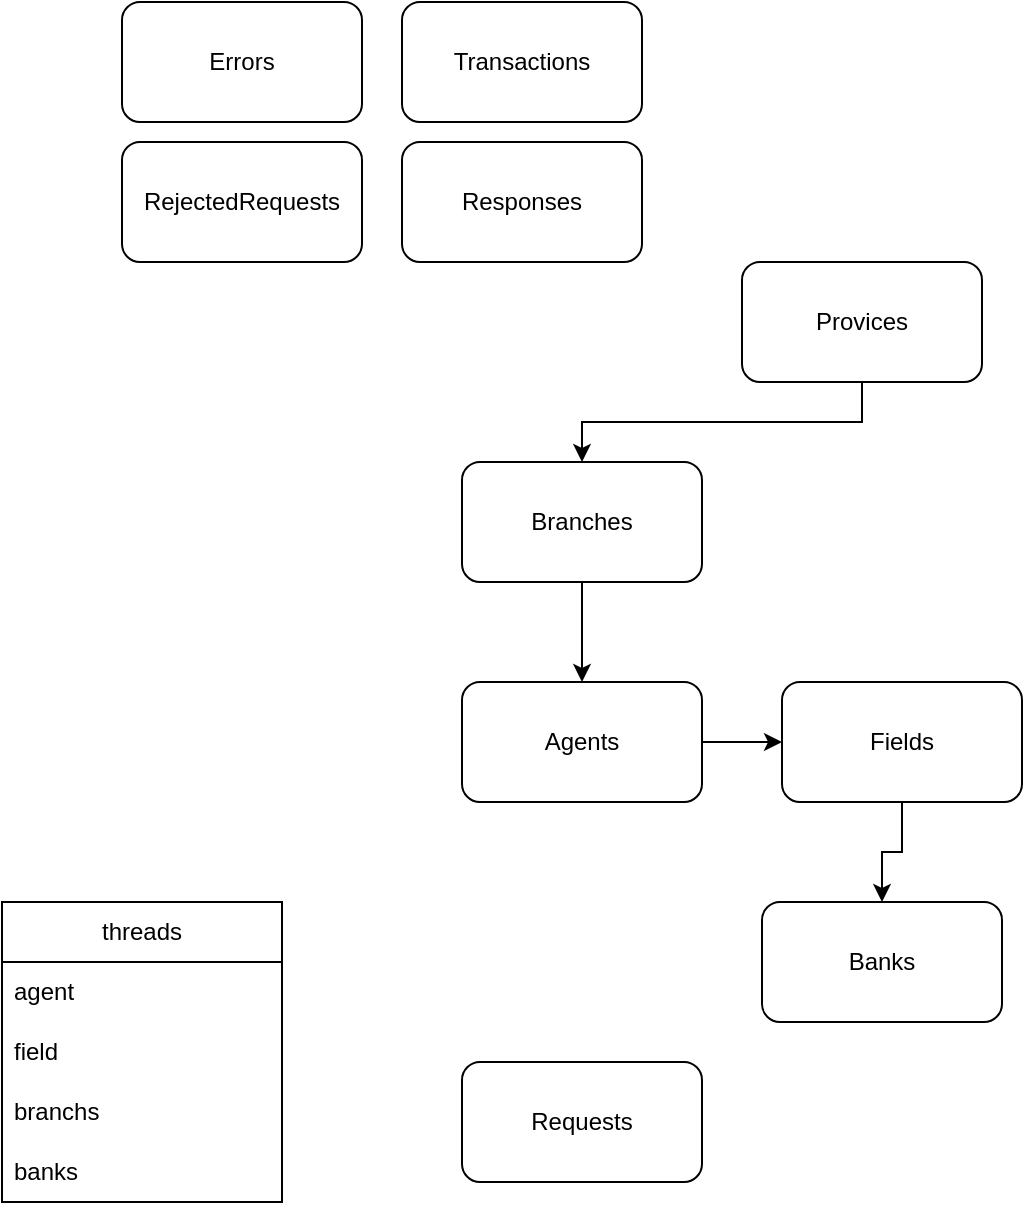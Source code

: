 <mxfile version="20.7.4" type="github">
  <diagram id="D0O1QcDE5sdf8o6SN77m" name="Page-1">
    <mxGraphModel dx="555" dy="876" grid="1" gridSize="10" guides="1" tooltips="1" connect="1" arrows="1" fold="1" page="1" pageScale="1" pageWidth="1100" pageHeight="850" math="0" shadow="0">
      <root>
        <mxCell id="0" />
        <mxCell id="1" parent="0" />
        <mxCell id="mUQ89pOIE3qHFXRQj9m6-72" value="Requests" style="rounded=1;whiteSpace=wrap;html=1;" vertex="1" parent="1">
          <mxGeometry x="400" y="580" width="120" height="60" as="geometry" />
        </mxCell>
        <mxCell id="mUQ89pOIE3qHFXRQj9m6-74" value="Responses" style="rounded=1;whiteSpace=wrap;html=1;" vertex="1" parent="1">
          <mxGeometry x="370" y="120" width="120" height="60" as="geometry" />
        </mxCell>
        <mxCell id="mUQ89pOIE3qHFXRQj9m6-89" style="edgeStyle=orthogonalEdgeStyle;rounded=0;orthogonalLoop=1;jettySize=auto;html=1;exitX=0.5;exitY=1;exitDx=0;exitDy=0;entryX=0.5;entryY=0;entryDx=0;entryDy=0;" edge="1" parent="1" source="mUQ89pOIE3qHFXRQj9m6-75" target="mUQ89pOIE3qHFXRQj9m6-76">
          <mxGeometry relative="1" as="geometry" />
        </mxCell>
        <mxCell id="mUQ89pOIE3qHFXRQj9m6-75" value="Fields" style="rounded=1;whiteSpace=wrap;html=1;" vertex="1" parent="1">
          <mxGeometry x="560" y="390" width="120" height="60" as="geometry" />
        </mxCell>
        <mxCell id="mUQ89pOIE3qHFXRQj9m6-76" value="Banks" style="rounded=1;whiteSpace=wrap;html=1;" vertex="1" parent="1">
          <mxGeometry x="550" y="500" width="120" height="60" as="geometry" />
        </mxCell>
        <mxCell id="mUQ89pOIE3qHFXRQj9m6-86" style="edgeStyle=orthogonalEdgeStyle;rounded=0;orthogonalLoop=1;jettySize=auto;html=1;exitX=1;exitY=0.5;exitDx=0;exitDy=0;entryX=0;entryY=0.5;entryDx=0;entryDy=0;" edge="1" parent="1" source="mUQ89pOIE3qHFXRQj9m6-77" target="mUQ89pOIE3qHFXRQj9m6-75">
          <mxGeometry relative="1" as="geometry" />
        </mxCell>
        <mxCell id="mUQ89pOIE3qHFXRQj9m6-77" value="Agents" style="rounded=1;whiteSpace=wrap;html=1;" vertex="1" parent="1">
          <mxGeometry x="400" y="390" width="120" height="60" as="geometry" />
        </mxCell>
        <mxCell id="mUQ89pOIE3qHFXRQj9m6-91" style="edgeStyle=orthogonalEdgeStyle;rounded=0;orthogonalLoop=1;jettySize=auto;html=1;exitX=0.5;exitY=1;exitDx=0;exitDy=0;entryX=0.5;entryY=0;entryDx=0;entryDy=0;" edge="1" parent="1" source="mUQ89pOIE3qHFXRQj9m6-78" target="mUQ89pOIE3qHFXRQj9m6-77">
          <mxGeometry relative="1" as="geometry" />
        </mxCell>
        <mxCell id="mUQ89pOIE3qHFXRQj9m6-78" value="Branches" style="rounded=1;whiteSpace=wrap;html=1;" vertex="1" parent="1">
          <mxGeometry x="400" y="280" width="120" height="60" as="geometry" />
        </mxCell>
        <mxCell id="mUQ89pOIE3qHFXRQj9m6-92" style="edgeStyle=orthogonalEdgeStyle;rounded=0;orthogonalLoop=1;jettySize=auto;html=1;exitX=0.5;exitY=1;exitDx=0;exitDy=0;entryX=0.5;entryY=0;entryDx=0;entryDy=0;" edge="1" parent="1" source="mUQ89pOIE3qHFXRQj9m6-79" target="mUQ89pOIE3qHFXRQj9m6-78">
          <mxGeometry relative="1" as="geometry" />
        </mxCell>
        <mxCell id="mUQ89pOIE3qHFXRQj9m6-79" value="Provices" style="rounded=1;whiteSpace=wrap;html=1;" vertex="1" parent="1">
          <mxGeometry x="540" y="180" width="120" height="60" as="geometry" />
        </mxCell>
        <mxCell id="mUQ89pOIE3qHFXRQj9m6-80" value="Transactions" style="rounded=1;whiteSpace=wrap;html=1;" vertex="1" parent="1">
          <mxGeometry x="370" y="50" width="120" height="60" as="geometry" />
        </mxCell>
        <mxCell id="mUQ89pOIE3qHFXRQj9m6-81" value="Errors" style="rounded=1;whiteSpace=wrap;html=1;" vertex="1" parent="1">
          <mxGeometry x="230" y="50" width="120" height="60" as="geometry" />
        </mxCell>
        <mxCell id="mUQ89pOIE3qHFXRQj9m6-82" value="RejectedRequests" style="rounded=1;whiteSpace=wrap;html=1;" vertex="1" parent="1">
          <mxGeometry x="230" y="120" width="120" height="60" as="geometry" />
        </mxCell>
        <mxCell id="mUQ89pOIE3qHFXRQj9m6-93" value="&lt;span&gt;threads&lt;/span&gt;" style="swimlane;fontStyle=0;childLayout=stackLayout;horizontal=1;startSize=30;horizontalStack=0;resizeParent=1;resizeParentMax=0;resizeLast=0;collapsible=1;marginBottom=0;whiteSpace=wrap;html=1;" vertex="1" parent="1">
          <mxGeometry x="170" y="500" width="140" height="150" as="geometry" />
        </mxCell>
        <mxCell id="mUQ89pOIE3qHFXRQj9m6-94" value="agent" style="text;strokeColor=none;fillColor=none;align=left;verticalAlign=middle;spacingLeft=4;spacingRight=4;overflow=hidden;points=[[0,0.5],[1,0.5]];portConstraint=eastwest;rotatable=0;whiteSpace=wrap;html=1;" vertex="1" parent="mUQ89pOIE3qHFXRQj9m6-93">
          <mxGeometry y="30" width="140" height="30" as="geometry" />
        </mxCell>
        <mxCell id="mUQ89pOIE3qHFXRQj9m6-95" value="field" style="text;strokeColor=none;fillColor=none;align=left;verticalAlign=middle;spacingLeft=4;spacingRight=4;overflow=hidden;points=[[0,0.5],[1,0.5]];portConstraint=eastwest;rotatable=0;whiteSpace=wrap;html=1;" vertex="1" parent="mUQ89pOIE3qHFXRQj9m6-93">
          <mxGeometry y="60" width="140" height="30" as="geometry" />
        </mxCell>
        <mxCell id="mUQ89pOIE3qHFXRQj9m6-97" value="branchs" style="text;strokeColor=none;fillColor=none;align=left;verticalAlign=middle;spacingLeft=4;spacingRight=4;overflow=hidden;points=[[0,0.5],[1,0.5]];portConstraint=eastwest;rotatable=0;whiteSpace=wrap;html=1;" vertex="1" parent="mUQ89pOIE3qHFXRQj9m6-93">
          <mxGeometry y="90" width="140" height="30" as="geometry" />
        </mxCell>
        <mxCell id="mUQ89pOIE3qHFXRQj9m6-96" value="banks" style="text;strokeColor=none;fillColor=none;align=left;verticalAlign=middle;spacingLeft=4;spacingRight=4;overflow=hidden;points=[[0,0.5],[1,0.5]];portConstraint=eastwest;rotatable=0;whiteSpace=wrap;html=1;" vertex="1" parent="mUQ89pOIE3qHFXRQj9m6-93">
          <mxGeometry y="120" width="140" height="30" as="geometry" />
        </mxCell>
      </root>
    </mxGraphModel>
  </diagram>
</mxfile>
